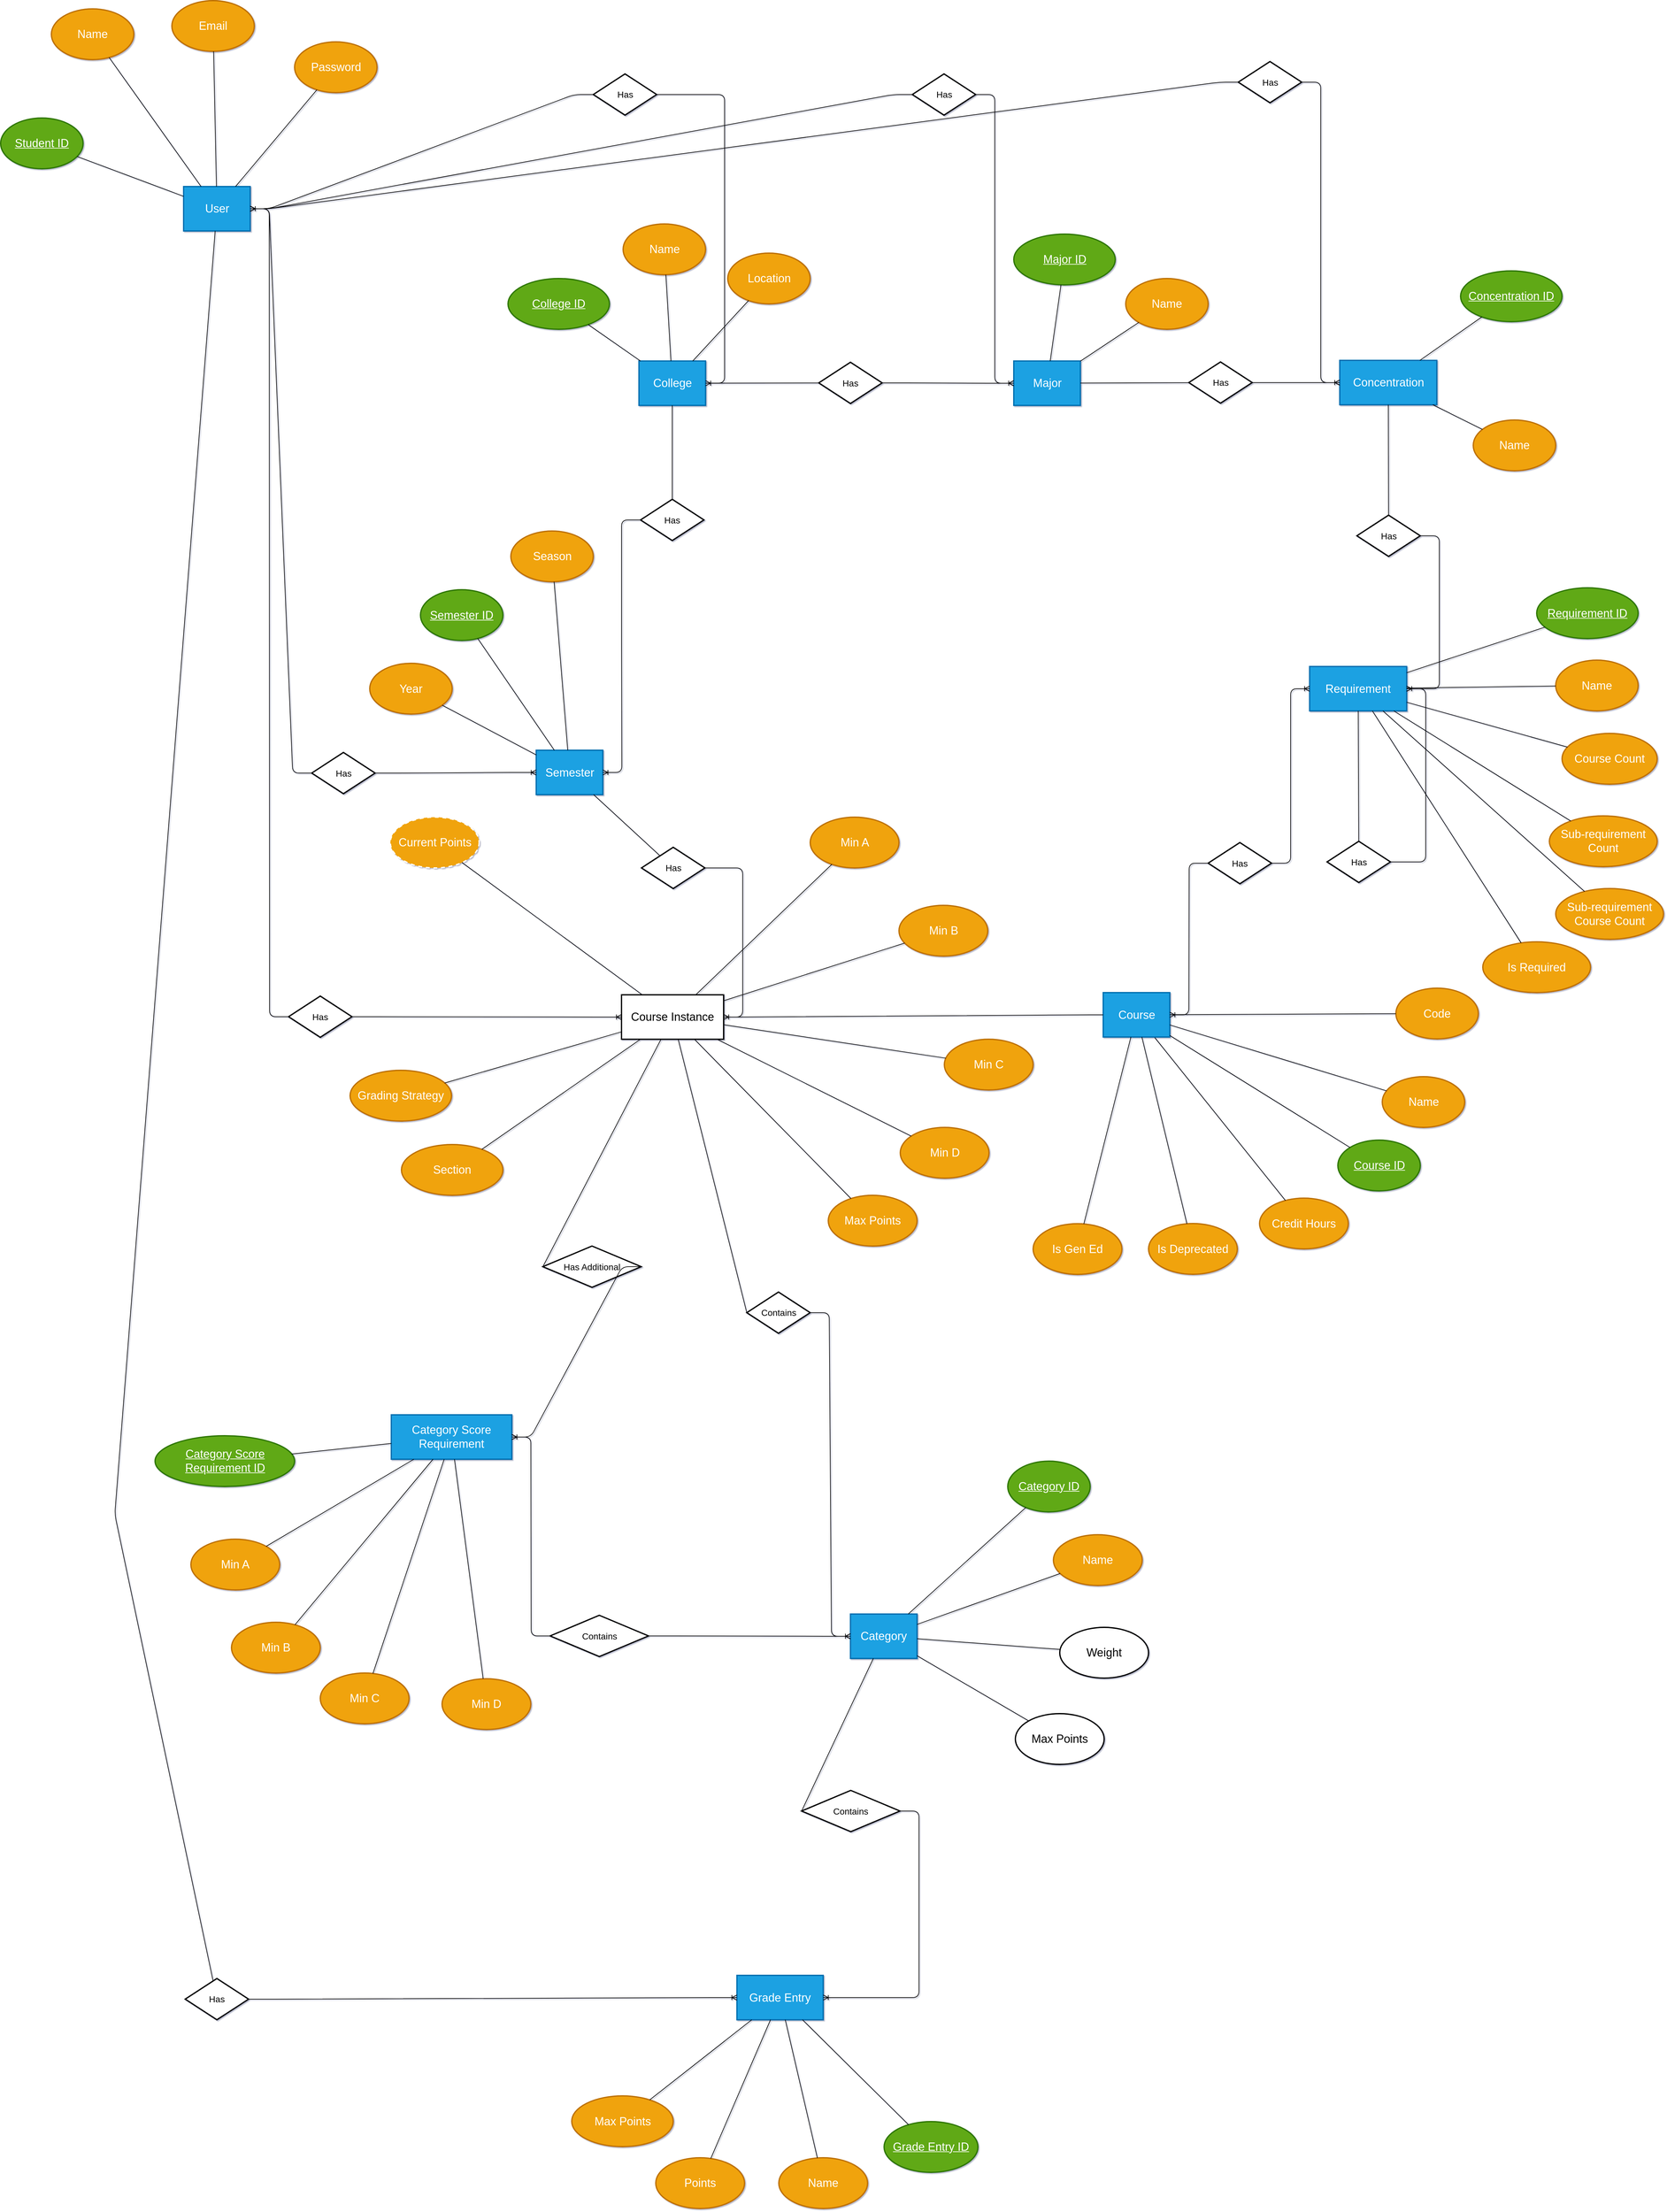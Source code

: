 <?xml version="1.0" encoding="UTF-8"?>
<mxfile compressed="false" pages="1" version="11.2.5" type="device"><diagram id="ehyEciOW66uBiwu49R4x" name="ERD"><mxGraphModel dx="1351" dy="1997" grid="1" gridSize="10" guides="1" tooltips="1" connect="1" arrows="1" fold="1" page="1" pageScale="1" pageWidth="850" pageHeight="1100" math="0" shadow="1"><root><mxCell id="0"/><mxCell id="1" parent="0"/><mxCell id="PpIs8cWSN_vQ2uNeHY6m-3" value="&lt;font style=&quot;font-size: 18px&quot;&gt;Semester&lt;/font&gt;" style="strokeWidth=2;whiteSpace=wrap;html=1;align=center;fontSize=14;fillColor=#1ba1e2;strokeColor=#006EAF;fontColor=#ffffff;" parent="1" vertex="1"><mxGeometry x="1344.5" y="175.5" width="105" height="70" as="geometry"/></mxCell><mxCell id="PpIs8cWSN_vQ2uNeHY6m-6" value="Semester ID" style="ellipse;whiteSpace=wrap;html=1;strokeWidth=2;fontSize=18;fontStyle=4;fillColor=#60a917;strokeColor=#2D7600;fontColor=#ffffff;" parent="1" vertex="1"><mxGeometry x="1162" y="-77.5" width="130" height="80" as="geometry"/></mxCell><mxCell id="PpIs8cWSN_vQ2uNeHY6m-7" value="Year" style="ellipse;whiteSpace=wrap;html=1;strokeWidth=2;fontSize=18;fontStyle=0;fillColor=#f0a30a;strokeColor=#BD7000;fontColor=#ffffff;" parent="1" vertex="1"><mxGeometry x="1082" y="38.5" width="130" height="80" as="geometry"/></mxCell><mxCell id="PpIs8cWSN_vQ2uNeHY6m-11" value="" style="endArrow=none;html=1;fontSize=18;" parent="1" source="PpIs8cWSN_vQ2uNeHY6m-6" target="PpIs8cWSN_vQ2uNeHY6m-3" edge="1"><mxGeometry width="50" height="50" relative="1" as="geometry"><mxPoint x="1354.5" y="405.5" as="sourcePoint"/><mxPoint x="1404.5" y="355.5" as="targetPoint"/></mxGeometry></mxCell><mxCell id="PpIs8cWSN_vQ2uNeHY6m-12" value="" style="endArrow=none;html=1;fontSize=18;" parent="1" source="PpIs8cWSN_vQ2uNeHY6m-7" target="PpIs8cWSN_vQ2uNeHY6m-3" edge="1"><mxGeometry width="50" height="50" relative="1" as="geometry"><mxPoint x="1304.5" y="295.5" as="sourcePoint"/><mxPoint x="1354.5" y="245.5" as="targetPoint"/></mxGeometry></mxCell><mxCell id="PpIs8cWSN_vQ2uNeHY6m-15" value="&lt;font style=&quot;font-size: 18px&quot;&gt;Course Instance&lt;/font&gt;" style="strokeWidth=2;whiteSpace=wrap;html=1;align=center;fontSize=14;" parent="1" vertex="1"><mxGeometry x="1479" y="561" width="161" height="70" as="geometry"/></mxCell><mxCell id="itrZ38YEnxOx7kghijTc-11" value="Season" style="ellipse;whiteSpace=wrap;html=1;strokeWidth=2;fontSize=18;fontStyle=0;fillColor=#f0a30a;strokeColor=#BD7000;fontColor=#ffffff;" parent="1" vertex="1"><mxGeometry x="1304.5" y="-170" width="130" height="80" as="geometry"/></mxCell><mxCell id="itrZ38YEnxOx7kghijTc-12" value="" style="endArrow=none;html=1;fontSize=18;" parent="1" source="itrZ38YEnxOx7kghijTc-11" target="PpIs8cWSN_vQ2uNeHY6m-3" edge="1"><mxGeometry width="50" height="50" relative="1" as="geometry"><mxPoint x="1384.5" y="315.5" as="sourcePoint"/><mxPoint x="1459.5" y="315.5" as="targetPoint"/></mxGeometry></mxCell><mxCell id="itrZ38YEnxOx7kghijTc-20" value="&lt;font style=&quot;font-size: 18px&quot;&gt;User&lt;br&gt;&lt;/font&gt;" style="strokeWidth=2;whiteSpace=wrap;html=1;align=center;fontSize=14;fillColor=#1ba1e2;strokeColor=#006EAF;fontColor=#ffffff;" parent="1" vertex="1"><mxGeometry x="788.5" y="-713" width="105" height="70" as="geometry"/></mxCell><mxCell id="itrZ38YEnxOx7kghijTc-22" value="Student ID" style="ellipse;whiteSpace=wrap;html=1;strokeWidth=2;fontSize=18;fontStyle=4;fillColor=#60a917;strokeColor=#2D7600;fontColor=#ffffff;" parent="1" vertex="1"><mxGeometry x="500" y="-821" width="130" height="80" as="geometry"/></mxCell><mxCell id="itrZ38YEnxOx7kghijTc-23" value="Email" style="ellipse;whiteSpace=wrap;html=1;strokeWidth=2;fontSize=18;fontStyle=0;fillColor=#f0a30a;strokeColor=#BD7000;fontColor=#ffffff;" parent="1" vertex="1"><mxGeometry x="770" y="-1006" width="130" height="80" as="geometry"/></mxCell><mxCell id="itrZ38YEnxOx7kghijTc-24" value="Name" style="ellipse;whiteSpace=wrap;html=1;strokeWidth=2;fontSize=18;fontStyle=0;fillColor=#f0a30a;strokeColor=#BD7000;fontColor=#ffffff;" parent="1" vertex="1"><mxGeometry x="580" y="-993" width="130" height="80" as="geometry"/></mxCell><mxCell id="itrZ38YEnxOx7kghijTc-25" value="" style="endArrow=none;html=1;fontSize=18;" parent="1" source="itrZ38YEnxOx7kghijTc-22" target="itrZ38YEnxOx7kghijTc-20" edge="1"><mxGeometry width="50" height="50" relative="1" as="geometry"><mxPoint x="651" y="-820" as="sourcePoint"/><mxPoint x="726" y="-820" as="targetPoint"/></mxGeometry></mxCell><mxCell id="itrZ38YEnxOx7kghijTc-26" value="" style="endArrow=none;html=1;fontSize=18;" parent="1" source="itrZ38YEnxOx7kghijTc-23" target="itrZ38YEnxOx7kghijTc-20" edge="1"><mxGeometry width="50" height="50" relative="1" as="geometry"><mxPoint x="612.87" y="-822.286" as="sourcePoint"/><mxPoint x="681" y="-781.343" as="targetPoint"/></mxGeometry></mxCell><mxCell id="itrZ38YEnxOx7kghijTc-27" value="" style="endArrow=none;html=1;fontSize=18;" parent="1" source="itrZ38YEnxOx7kghijTc-24" target="itrZ38YEnxOx7kghijTc-20" edge="1"><mxGeometry width="50" height="50" relative="1" as="geometry"><mxPoint x="704.8" y="-966.253" as="sourcePoint"/><mxPoint x="691" y="-771.343" as="targetPoint"/></mxGeometry></mxCell><mxCell id="itrZ38YEnxOx7kghijTc-34" value="Grading Strategy" style="ellipse;whiteSpace=wrap;html=1;strokeWidth=2;fontSize=18;fontStyle=0;fillColor=#f0a30a;strokeColor=#BD7000;fontColor=#ffffff;" parent="1" vertex="1"><mxGeometry x="1051" y="680" width="160" height="80" as="geometry"/></mxCell><mxCell id="itrZ38YEnxOx7kghijTc-35" value="" style="endArrow=none;html=1;" parent="1" source="PpIs8cWSN_vQ2uNeHY6m-15" target="itrZ38YEnxOx7kghijTc-34" edge="1"><mxGeometry width="50" height="50" relative="1" as="geometry"><mxPoint x="1639" y="631.5" as="sourcePoint"/><mxPoint x="1689" y="581.5" as="targetPoint"/></mxGeometry></mxCell><mxCell id="itrZ38YEnxOx7kghijTc-40" value="Current Points" style="ellipse;whiteSpace=wrap;html=1;strokeWidth=2;fontSize=18;fontStyle=0;fillColor=#f0a30a;strokeColor=#FFFFFF;fontColor=#ffffff;dashed=1;" parent="1" vertex="1"><mxGeometry x="1114.5" y="281" width="140" height="80" as="geometry"/></mxCell><mxCell id="itrZ38YEnxOx7kghijTc-41" value="" style="endArrow=none;html=1;" parent="1" source="PpIs8cWSN_vQ2uNeHY6m-15" target="itrZ38YEnxOx7kghijTc-40" edge="1"><mxGeometry width="50" height="50" relative="1" as="geometry"><mxPoint x="1594" y="596.291" as="sourcePoint"/><mxPoint x="1902.09" y="542.252" as="targetPoint"/></mxGeometry></mxCell><mxCell id="itrZ38YEnxOx7kghijTc-44" value="Min A" style="ellipse;whiteSpace=wrap;html=1;strokeWidth=2;fontSize=18;fontStyle=0;fillColor=#f0a30a;strokeColor=#BD7000;fontColor=#ffffff;" parent="1" vertex="1"><mxGeometry x="1776.5" y="281" width="140" height="80" as="geometry"/></mxCell><mxCell id="itrZ38YEnxOx7kghijTc-45" value="Min C" style="ellipse;whiteSpace=wrap;html=1;strokeWidth=2;fontSize=18;fontStyle=0;fillColor=#f0a30a;strokeColor=#BD7000;fontColor=#ffffff;" parent="1" vertex="1"><mxGeometry x="1988" y="631" width="140" height="80" as="geometry"/></mxCell><mxCell id="itrZ38YEnxOx7kghijTc-46" value="Min B" style="ellipse;whiteSpace=wrap;html=1;strokeWidth=2;fontSize=18;fontStyle=0;fillColor=#f0a30a;strokeColor=#BD7000;fontColor=#ffffff;" parent="1" vertex="1"><mxGeometry x="1916.5" y="420" width="140" height="80" as="geometry"/></mxCell><mxCell id="itrZ38YEnxOx7kghijTc-47" value="Min D" style="ellipse;whiteSpace=wrap;html=1;strokeWidth=2;fontSize=18;fontStyle=0;fillColor=#f0a30a;strokeColor=#BD7000;fontColor=#ffffff;" parent="1" vertex="1"><mxGeometry x="1918.5" y="770" width="140" height="80" as="geometry"/></mxCell><mxCell id="itrZ38YEnxOx7kghijTc-48" value="" style="endArrow=none;html=1;" parent="1" source="PpIs8cWSN_vQ2uNeHY6m-15" target="itrZ38YEnxOx7kghijTc-44" edge="1"><mxGeometry width="50" height="50" relative="1" as="geometry"><mxPoint x="1594" y="580.946" as="sourcePoint"/><mxPoint x="1944.857" y="416.853" as="targetPoint"/></mxGeometry></mxCell><mxCell id="itrZ38YEnxOx7kghijTc-49" value="" style="endArrow=none;html=1;" parent="1" source="PpIs8cWSN_vQ2uNeHY6m-15" target="itrZ38YEnxOx7kghijTc-46" edge="1"><mxGeometry width="50" height="50" relative="1" as="geometry"><mxPoint x="1604" y="590.946" as="sourcePoint"/><mxPoint x="1954.857" y="426.853" as="targetPoint"/></mxGeometry></mxCell><mxCell id="itrZ38YEnxOx7kghijTc-50" value="" style="endArrow=none;html=1;" parent="1" source="PpIs8cWSN_vQ2uNeHY6m-15" target="itrZ38YEnxOx7kghijTc-45" edge="1"><mxGeometry width="50" height="50" relative="1" as="geometry"><mxPoint x="1614" y="600.946" as="sourcePoint"/><mxPoint x="1964.857" y="436.853" as="targetPoint"/></mxGeometry></mxCell><mxCell id="itrZ38YEnxOx7kghijTc-51" value="" style="endArrow=none;html=1;" parent="1" source="PpIs8cWSN_vQ2uNeHY6m-15" target="itrZ38YEnxOx7kghijTc-47" edge="1"><mxGeometry width="50" height="50" relative="1" as="geometry"><mxPoint x="1624" y="610.946" as="sourcePoint"/><mxPoint x="1974.857" y="446.853" as="targetPoint"/></mxGeometry></mxCell><mxCell id="itrZ38YEnxOx7kghijTc-52" value="Credit Hours" style="ellipse;whiteSpace=wrap;html=1;strokeWidth=2;fontSize=18;fontStyle=0;fillColor=#f0a30a;strokeColor=#BD7000;fontColor=#ffffff;" parent="1" vertex="1"><mxGeometry x="2485" y="881.5" width="140" height="80" as="geometry"/></mxCell><mxCell id="itrZ38YEnxOx7kghijTc-53" value="" style="endArrow=none;html=1;" parent="1" source="nXKJxJc8NrYHx1MpT0op-2" target="itrZ38YEnxOx7kghijTc-52" edge="1"><mxGeometry width="50" height="50" relative="1" as="geometry"><mxPoint x="1496" y="695.704" as="sourcePoint"/><mxPoint x="1924.085" y="770.756" as="targetPoint"/></mxGeometry></mxCell><mxCell id="j8JbvQPtTN11dFiClEqL-1" value="&lt;font style=&quot;font-size: 18px&quot;&gt;Category&lt;br&gt;&lt;/font&gt;" style="strokeWidth=2;whiteSpace=wrap;html=1;align=center;fontSize=14;fillColor=#1ba1e2;strokeColor=#006EAF;fontColor=#ffffff;" parent="1" vertex="1"><mxGeometry x="1840" y="1537" width="105" height="70" as="geometry"/></mxCell><mxCell id="j8JbvQPtTN11dFiClEqL-2" value="Name" style="ellipse;whiteSpace=wrap;html=1;strokeWidth=2;fontSize=18;fontStyle=0;fillColor=#f0a30a;strokeColor=#BD7000;fontColor=#ffffff;" parent="1" vertex="1"><mxGeometry x="2160" y="1412" width="140" height="80" as="geometry"/></mxCell><mxCell id="j8JbvQPtTN11dFiClEqL-4" value="Category ID" style="ellipse;whiteSpace=wrap;html=1;strokeWidth=2;fontSize=18;fontStyle=4;fillColor=#60a917;strokeColor=#2D7600;fontColor=#ffffff;" parent="1" vertex="1"><mxGeometry x="2088" y="1296" width="130" height="80" as="geometry"/></mxCell><mxCell id="j8JbvQPtTN11dFiClEqL-6" value="" style="endArrow=none;html=1;" parent="1" source="j8JbvQPtTN11dFiClEqL-1" target="j8JbvQPtTN11dFiClEqL-4" edge="1"><mxGeometry width="50" height="50" relative="1" as="geometry"><mxPoint x="2001" y="1602" as="sourcePoint"/><mxPoint x="2051" y="1552" as="targetPoint"/></mxGeometry></mxCell><mxCell id="j8JbvQPtTN11dFiClEqL-7" value="" style="endArrow=none;html=1;" parent="1" source="j8JbvQPtTN11dFiClEqL-1" target="j8JbvQPtTN11dFiClEqL-2" edge="1"><mxGeometry width="50" height="50" relative="1" as="geometry"><mxPoint x="2011" y="1612" as="sourcePoint"/><mxPoint x="2061" y="1562" as="targetPoint"/></mxGeometry></mxCell><mxCell id="j8JbvQPtTN11dFiClEqL-11" value="Contains" style="shape=rhombus;strokeWidth=2;fontSize=17;perimeter=rhombusPerimeter;whiteSpace=wrap;html=1;align=center;fontSize=14;" parent="1" vertex="1"><mxGeometry x="1676.5" y="1029.5" width="100" height="65" as="geometry"/></mxCell><mxCell id="j8JbvQPtTN11dFiClEqL-12" value="" style="endArrow=none;html=1;exitX=0;exitY=0.5;exitDx=0;exitDy=0;" parent="1" source="j8JbvQPtTN11dFiClEqL-11" target="PpIs8cWSN_vQ2uNeHY6m-15" edge="1"><mxGeometry width="50" height="50" relative="1" as="geometry"><mxPoint x="945" y="386.5" as="sourcePoint"/><mxPoint x="995" y="336.5" as="targetPoint"/></mxGeometry></mxCell><mxCell id="j8JbvQPtTN11dFiClEqL-13" value="" style="edgeStyle=entityRelationEdgeStyle;fontSize=12;html=1;endArrow=ERoneToMany;exitX=1;exitY=0.5;exitDx=0;exitDy=0;" parent="1" source="j8JbvQPtTN11dFiClEqL-11" target="j8JbvQPtTN11dFiClEqL-1" edge="1"><mxGeometry width="100" height="100" relative="1" as="geometry"><mxPoint x="767.5" y="624" as="sourcePoint"/><mxPoint x="1025" y="566.5" as="targetPoint"/></mxGeometry></mxCell><mxCell id="j8JbvQPtTN11dFiClEqL-14" value="Weight" style="ellipse;whiteSpace=wrap;html=1;strokeWidth=2;fontSize=18;fontStyle=0;" parent="1" vertex="1"><mxGeometry x="2170" y="1558" width="140" height="80" as="geometry"/></mxCell><mxCell id="j8JbvQPtTN11dFiClEqL-15" value="Max Points" style="ellipse;whiteSpace=wrap;html=1;strokeWidth=2;fontSize=18;fontStyle=0;" parent="1" vertex="1"><mxGeometry x="2100" y="1694" width="140" height="80" as="geometry"/></mxCell><mxCell id="j8JbvQPtTN11dFiClEqL-16" value="" style="endArrow=none;html=1;" parent="1" source="j8JbvQPtTN11dFiClEqL-1" target="j8JbvQPtTN11dFiClEqL-14" edge="1"><mxGeometry width="50" height="50" relative="1" as="geometry"><mxPoint x="1844.5" y="1824.5" as="sourcePoint"/><mxPoint x="1894.5" y="1774.5" as="targetPoint"/></mxGeometry></mxCell><mxCell id="j8JbvQPtTN11dFiClEqL-17" value="" style="endArrow=none;html=1;" parent="1" source="j8JbvQPtTN11dFiClEqL-1" target="j8JbvQPtTN11dFiClEqL-15" edge="1"><mxGeometry width="50" height="50" relative="1" as="geometry"><mxPoint x="1874.5" y="1854.5" as="sourcePoint"/><mxPoint x="1924.5" y="1804.5" as="targetPoint"/></mxGeometry></mxCell><mxCell id="j8JbvQPtTN11dFiClEqL-18" value="&lt;font style=&quot;font-size: 18px&quot;&gt;Category Score Requirement&lt;br&gt;&lt;/font&gt;" style="strokeWidth=2;whiteSpace=wrap;html=1;align=center;fontSize=14;fillColor=#1ba1e2;strokeColor=#006EAF;fontColor=#ffffff;" parent="1" vertex="1"><mxGeometry x="1116" y="1223" width="190" height="70" as="geometry"/></mxCell><mxCell id="j8JbvQPtTN11dFiClEqL-21" value="Min A" style="ellipse;whiteSpace=wrap;html=1;strokeWidth=2;fontSize=18;fontStyle=0;fillColor=#f0a30a;strokeColor=#BD7000;fontColor=#ffffff;" parent="1" vertex="1"><mxGeometry x="800" y="1419" width="140" height="80" as="geometry"/></mxCell><mxCell id="j8JbvQPtTN11dFiClEqL-22" value="Min C" style="ellipse;whiteSpace=wrap;html=1;strokeWidth=2;fontSize=18;fontStyle=0;fillColor=#f0a30a;strokeColor=#BD7000;fontColor=#ffffff;" parent="1" vertex="1"><mxGeometry x="1004" y="1630" width="140" height="80" as="geometry"/></mxCell><mxCell id="j8JbvQPtTN11dFiClEqL-23" value="Min B" style="ellipse;whiteSpace=wrap;html=1;strokeWidth=2;fontSize=18;fontStyle=0;fillColor=#f0a30a;strokeColor=#BD7000;fontColor=#ffffff;" parent="1" vertex="1"><mxGeometry x="864" y="1550" width="140" height="80" as="geometry"/></mxCell><mxCell id="j8JbvQPtTN11dFiClEqL-24" value="Min D" style="ellipse;whiteSpace=wrap;html=1;strokeWidth=2;fontSize=18;fontStyle=0;fillColor=#f0a30a;strokeColor=#BD7000;fontColor=#ffffff;" parent="1" vertex="1"><mxGeometry x="1196" y="1639" width="140" height="80" as="geometry"/></mxCell><mxCell id="j8JbvQPtTN11dFiClEqL-26" value="" style="endArrow=none;html=1;fontSize=18;" parent="1" source="j8JbvQPtTN11dFiClEqL-18" target="j8JbvQPtTN11dFiClEqL-21" edge="1"><mxGeometry width="50" height="50" relative="1" as="geometry"><mxPoint x="1364.5" y="1203" as="sourcePoint"/><mxPoint x="1439.5" y="1203" as="targetPoint"/></mxGeometry></mxCell><mxCell id="j8JbvQPtTN11dFiClEqL-27" value="" style="endArrow=none;html=1;fontSize=18;" parent="1" source="j8JbvQPtTN11dFiClEqL-18" target="j8JbvQPtTN11dFiClEqL-23" edge="1"><mxGeometry width="50" height="50" relative="1" as="geometry"><mxPoint x="1374.5" y="1213" as="sourcePoint"/><mxPoint x="1449.5" y="1213" as="targetPoint"/></mxGeometry></mxCell><mxCell id="j8JbvQPtTN11dFiClEqL-28" value="" style="endArrow=none;html=1;fontSize=18;" parent="1" source="j8JbvQPtTN11dFiClEqL-18" target="j8JbvQPtTN11dFiClEqL-22" edge="1"><mxGeometry width="50" height="50" relative="1" as="geometry"><mxPoint x="1384.5" y="1223" as="sourcePoint"/><mxPoint x="1459.5" y="1223" as="targetPoint"/></mxGeometry></mxCell><mxCell id="j8JbvQPtTN11dFiClEqL-29" value="" style="endArrow=none;html=1;fontSize=18;" parent="1" source="j8JbvQPtTN11dFiClEqL-18" target="j8JbvQPtTN11dFiClEqL-24" edge="1"><mxGeometry width="50" height="50" relative="1" as="geometry"><mxPoint x="1394.5" y="1233" as="sourcePoint"/><mxPoint x="1469.5" y="1233" as="targetPoint"/></mxGeometry></mxCell><mxCell id="j8JbvQPtTN11dFiClEqL-30" value="Category Score Requirement&amp;nbsp;ID" style="ellipse;whiteSpace=wrap;html=1;strokeWidth=2;fontSize=18;fontStyle=4;fillColor=#60a917;strokeColor=#2D7600;fontColor=#ffffff;" parent="1" vertex="1"><mxGeometry x="743.5" y="1256" width="220" height="80" as="geometry"/></mxCell><mxCell id="j8JbvQPtTN11dFiClEqL-31" value="" style="endArrow=none;html=1;" parent="1" source="j8JbvQPtTN11dFiClEqL-18" target="j8JbvQPtTN11dFiClEqL-30" edge="1"><mxGeometry width="50" height="50" relative="1" as="geometry"><mxPoint x="1258.509" y="1233" as="sourcePoint"/><mxPoint x="1468.443" y="1037.112" as="targetPoint"/></mxGeometry></mxCell><mxCell id="j8JbvQPtTN11dFiClEqL-36" value="Has Additional" style="shape=rhombus;strokeWidth=2;fontSize=17;perimeter=rhombusPerimeter;whiteSpace=wrap;html=1;align=center;fontSize=14;" parent="1" vertex="1"><mxGeometry x="1355" y="957" width="155" height="65" as="geometry"/></mxCell><mxCell id="j8JbvQPtTN11dFiClEqL-37" value="" style="endArrow=none;html=1;exitX=0;exitY=0.5;exitDx=0;exitDy=0;" parent="1" source="j8JbvQPtTN11dFiClEqL-36" target="PpIs8cWSN_vQ2uNeHY6m-15" edge="1"><mxGeometry width="50" height="50" relative="1" as="geometry"><mxPoint x="1566.5" y="604" as="sourcePoint"/><mxPoint x="1203.359" y="223" as="targetPoint"/></mxGeometry></mxCell><mxCell id="j8JbvQPtTN11dFiClEqL-38" value="" style="edgeStyle=entityRelationEdgeStyle;fontSize=12;html=1;endArrow=ERoneToMany;exitX=1;exitY=0.5;exitDx=0;exitDy=0;" parent="1" source="j8JbvQPtTN11dFiClEqL-36" target="j8JbvQPtTN11dFiClEqL-18" edge="1"><mxGeometry width="100" height="100" relative="1" as="geometry"><mxPoint x="1295" y="1036.5" as="sourcePoint"/><mxPoint x="1350" y="1250" as="targetPoint"/></mxGeometry></mxCell><mxCell id="j8JbvQPtTN11dFiClEqL-39" value="Contains" style="shape=rhombus;strokeWidth=2;fontSize=17;perimeter=rhombusPerimeter;whiteSpace=wrap;html=1;align=center;fontSize=14;" parent="1" vertex="1"><mxGeometry x="1366.5" y="1539" width="155" height="65" as="geometry"/></mxCell><mxCell id="j8JbvQPtTN11dFiClEqL-41" value="" style="edgeStyle=entityRelationEdgeStyle;fontSize=12;html=1;endArrow=ERoneToMany;exitX=1;exitY=0.5;exitDx=0;exitDy=0;" parent="1" source="j8JbvQPtTN11dFiClEqL-39" target="j8JbvQPtTN11dFiClEqL-1" edge="1"><mxGeometry width="100" height="100" relative="1" as="geometry"><mxPoint x="1133" y="671.5" as="sourcePoint"/><mxPoint x="1011.5" y="876.5" as="targetPoint"/></mxGeometry></mxCell><mxCell id="j8JbvQPtTN11dFiClEqL-42" value="&lt;font style=&quot;font-size: 18px&quot;&gt;Grade Entry&lt;br&gt;&lt;/font&gt;" style="strokeWidth=2;whiteSpace=wrap;html=1;align=center;fontSize=14;fillColor=#1ba1e2;strokeColor=#006EAF;fontColor=#ffffff;" parent="1" vertex="1"><mxGeometry x="1661" y="2106.5" width="136" height="70" as="geometry"/></mxCell><mxCell id="j8JbvQPtTN11dFiClEqL-43" value="Name" style="ellipse;whiteSpace=wrap;html=1;strokeWidth=2;fontSize=18;fontStyle=0;fillColor=#f0a30a;strokeColor=#BD7000;fontColor=#ffffff;" parent="1" vertex="1"><mxGeometry x="1727" y="2394" width="140" height="80" as="geometry"/></mxCell><mxCell id="j8JbvQPtTN11dFiClEqL-45" value="" style="endArrow=none;html=1;" parent="1" source="j8JbvQPtTN11dFiClEqL-42" target="j8JbvQPtTN11dFiClEqL-43" edge="1"><mxGeometry width="50" height="50" relative="1" as="geometry"><mxPoint x="1875.5" y="2146.5" as="sourcePoint"/><mxPoint x="1925.5" y="2096.5" as="targetPoint"/></mxGeometry></mxCell><mxCell id="j8JbvQPtTN11dFiClEqL-49" value="Grade Entry ID" style="ellipse;whiteSpace=wrap;html=1;strokeWidth=2;fontSize=18;fontStyle=4;fillColor=#60a917;strokeColor=#2D7600;fontColor=#ffffff;" parent="1" vertex="1"><mxGeometry x="1893" y="2337" width="148" height="80" as="geometry"/></mxCell><mxCell id="j8JbvQPtTN11dFiClEqL-50" value="" style="endArrow=none;html=1;" parent="1" source="j8JbvQPtTN11dFiClEqL-42" target="j8JbvQPtTN11dFiClEqL-49" edge="1"><mxGeometry width="50" height="50" relative="1" as="geometry"><mxPoint x="1807" y="2139.651" as="sourcePoint"/><mxPoint x="1987.555" y="2108.189" as="targetPoint"/></mxGeometry></mxCell><mxCell id="j8JbvQPtTN11dFiClEqL-53" value="Points" style="ellipse;whiteSpace=wrap;html=1;strokeWidth=2;fontSize=18;fontStyle=0;fillColor=#f0a30a;strokeColor=#BD7000;fontColor=#ffffff;" parent="1" vertex="1"><mxGeometry x="1533" y="2394" width="140" height="80" as="geometry"/></mxCell><mxCell id="j8JbvQPtTN11dFiClEqL-54" value="Max Points" style="ellipse;whiteSpace=wrap;html=1;strokeWidth=2;fontSize=18;fontStyle=0;fillColor=#f0a30a;strokeColor=#BD7000;fontColor=#ffffff;" parent="1" vertex="1"><mxGeometry x="1400.5" y="2296.5" width="160" height="80" as="geometry"/></mxCell><mxCell id="j8JbvQPtTN11dFiClEqL-55" value="" style="endArrow=none;html=1;" parent="1" source="j8JbvQPtTN11dFiClEqL-42" target="j8JbvQPtTN11dFiClEqL-53" edge="1"><mxGeometry width="50" height="50" relative="1" as="geometry"><mxPoint x="1806.516" y="2186.5" as="sourcePoint"/><mxPoint x="1986.155" y="2279.624" as="targetPoint"/></mxGeometry></mxCell><mxCell id="j8JbvQPtTN11dFiClEqL-56" value="" style="endArrow=none;html=1;" parent="1" source="j8JbvQPtTN11dFiClEqL-42" target="j8JbvQPtTN11dFiClEqL-54" edge="1"><mxGeometry width="50" height="50" relative="1" as="geometry"><mxPoint x="1770.434" y="2186.5" as="sourcePoint"/><mxPoint x="1945.039" y="2380.913" as="targetPoint"/></mxGeometry></mxCell><mxCell id="j8JbvQPtTN11dFiClEqL-57" value="Contains" style="shape=rhombus;strokeWidth=2;fontSize=17;perimeter=rhombusPerimeter;whiteSpace=wrap;html=1;align=center;fontSize=14;" parent="1" vertex="1"><mxGeometry x="1763" y="1815" width="155" height="65" as="geometry"/></mxCell><mxCell id="j8JbvQPtTN11dFiClEqL-58" value="" style="endArrow=none;html=1;entryX=0;entryY=0.5;entryDx=0;entryDy=0;" parent="1" source="j8JbvQPtTN11dFiClEqL-1" target="j8JbvQPtTN11dFiClEqL-57" edge="1"><mxGeometry width="50" height="50" relative="1" as="geometry"><mxPoint x="1079.5" y="1614" as="sourcePoint"/><mxPoint x="1360" y="1750" as="targetPoint"/></mxGeometry></mxCell><mxCell id="j8JbvQPtTN11dFiClEqL-59" value="" style="edgeStyle=entityRelationEdgeStyle;fontSize=12;html=1;endArrow=ERoneToMany;" parent="1" source="j8JbvQPtTN11dFiClEqL-57" target="j8JbvQPtTN11dFiClEqL-42" edge="1"><mxGeometry width="100" height="100" relative="1" as="geometry"><mxPoint x="1870" y="2020" as="sourcePoint"/><mxPoint x="866.5" y="1220" as="targetPoint"/></mxGeometry></mxCell><mxCell id="j8JbvQPtTN11dFiClEqL-61" value="&lt;span style=&quot;font-size: 18px&quot;&gt;Major&lt;br&gt;&lt;/span&gt;" style="strokeWidth=2;whiteSpace=wrap;html=1;align=center;fontSize=14;fillColor=#1ba1e2;strokeColor=#006EAF;fontColor=#ffffff;" parent="1" vertex="1"><mxGeometry x="2097.5" y="-438" width="105" height="70" as="geometry"/></mxCell><mxCell id="j8JbvQPtTN11dFiClEqL-62" value="&lt;font style=&quot;font-size: 18px&quot;&gt;Concentration&lt;/font&gt;" style="strokeWidth=2;whiteSpace=wrap;html=1;align=center;fontSize=14;fillColor=#1ba1e2;strokeColor=#006EAF;fontColor=#ffffff;" parent="1" vertex="1"><mxGeometry x="2611.5" y="-439" width="153" height="70" as="geometry"/></mxCell><mxCell id="j8JbvQPtTN11dFiClEqL-63" value="Concentration ID" style="ellipse;whiteSpace=wrap;html=1;strokeWidth=2;fontSize=18;fontStyle=4;fillColor=#60a917;strokeColor=#2D7600;fontColor=#ffffff;" parent="1" vertex="1"><mxGeometry x="2802" y="-580" width="160" height="80" as="geometry"/></mxCell><mxCell id="j8JbvQPtTN11dFiClEqL-64" value="" style="endArrow=none;html=1;fontSize=18;" parent="1" source="j8JbvQPtTN11dFiClEqL-63" target="j8JbvQPtTN11dFiClEqL-62" edge="1"><mxGeometry width="50" height="50" relative="1" as="geometry"><mxPoint x="3350.5" y="-349" as="sourcePoint"/><mxPoint x="3425.5" y="-349" as="targetPoint"/></mxGeometry></mxCell><mxCell id="j8JbvQPtTN11dFiClEqL-65" value="Major ID" style="ellipse;whiteSpace=wrap;html=1;strokeWidth=2;fontSize=18;fontStyle=4;fillColor=#60a917;strokeColor=#2D7600;fontColor=#ffffff;" parent="1" vertex="1"><mxGeometry x="2097.5" y="-638" width="160" height="80" as="geometry"/></mxCell><mxCell id="j8JbvQPtTN11dFiClEqL-66" value="" style="endArrow=none;html=1;fontSize=18;" parent="1" source="j8JbvQPtTN11dFiClEqL-65" target="j8JbvQPtTN11dFiClEqL-61" edge="1"><mxGeometry width="50" height="50" relative="1" as="geometry"><mxPoint x="1878" y="-203" as="sourcePoint"/><mxPoint x="1953" y="-203" as="targetPoint"/></mxGeometry></mxCell><mxCell id="j8JbvQPtTN11dFiClEqL-67" value="Name" style="ellipse;whiteSpace=wrap;html=1;strokeWidth=2;fontSize=18;fontStyle=0;fillColor=#f0a30a;strokeColor=#BD7000;fontColor=#ffffff;" parent="1" vertex="1"><mxGeometry x="2274" y="-568" width="130" height="80" as="geometry"/></mxCell><mxCell id="j8JbvQPtTN11dFiClEqL-68" value="" style="endArrow=none;html=1;fontSize=18;" parent="1" source="j8JbvQPtTN11dFiClEqL-67" target="j8JbvQPtTN11dFiClEqL-61" edge="1"><mxGeometry width="50" height="50" relative="1" as="geometry"><mxPoint x="2010.637" y="-386.238" as="sourcePoint"/><mxPoint x="2120" y="-360.313" as="targetPoint"/></mxGeometry></mxCell><mxCell id="j8JbvQPtTN11dFiClEqL-69" value="Name" style="ellipse;whiteSpace=wrap;html=1;strokeWidth=2;fontSize=18;fontStyle=0;fillColor=#f0a30a;strokeColor=#BD7000;fontColor=#ffffff;" parent="1" vertex="1"><mxGeometry x="2822" y="-345" width="130" height="80" as="geometry"/></mxCell><mxCell id="j8JbvQPtTN11dFiClEqL-70" value="" style="endArrow=none;html=1;" parent="1" source="j8JbvQPtTN11dFiClEqL-69" target="j8JbvQPtTN11dFiClEqL-62" edge="1"><mxGeometry width="50" height="50" relative="1" as="geometry"><mxPoint x="3460.5" y="-269" as="sourcePoint"/><mxPoint x="3510.5" y="-319" as="targetPoint"/></mxGeometry></mxCell><mxCell id="j8JbvQPtTN11dFiClEqL-71" value="Has" style="shape=rhombus;strokeWidth=2;fontSize=17;perimeter=rhombusPerimeter;whiteSpace=wrap;html=1;align=center;fontSize=14;" parent="1" vertex="1"><mxGeometry x="2373.5" y="-436.5" width="100" height="65" as="geometry"/></mxCell><mxCell id="j8JbvQPtTN11dFiClEqL-72" value="" style="endArrow=none;html=1;" parent="1" source="j8JbvQPtTN11dFiClEqL-71" target="j8JbvQPtTN11dFiClEqL-61" edge="1"><mxGeometry width="50" height="50" relative="1" as="geometry"><mxPoint x="2417.864" y="-314.586" as="sourcePoint"/><mxPoint x="2250.5" y="-18" as="targetPoint"/></mxGeometry></mxCell><mxCell id="j8JbvQPtTN11dFiClEqL-73" value="" style="edgeStyle=entityRelationEdgeStyle;fontSize=12;html=1;endArrow=ERoneToMany;exitX=1;exitY=0.5;exitDx=0;exitDy=0;" parent="1" source="j8JbvQPtTN11dFiClEqL-71" target="j8JbvQPtTN11dFiClEqL-62" edge="1"><mxGeometry width="100" height="100" relative="1" as="geometry"><mxPoint x="2311.5" y="-1222.5" as="sourcePoint"/><mxPoint x="2471.5" y="-1252.5" as="targetPoint"/></mxGeometry></mxCell><mxCell id="j8JbvQPtTN11dFiClEqL-75" value="Password" style="ellipse;whiteSpace=wrap;html=1;strokeWidth=2;fontSize=18;fontStyle=0;fillColor=#f0a30a;strokeColor=#BD7000;fontColor=#ffffff;" parent="1" vertex="1"><mxGeometry x="963.5" y="-941" width="130" height="80" as="geometry"/></mxCell><mxCell id="j8JbvQPtTN11dFiClEqL-76" value="" style="endArrow=none;html=1;fontSize=18;" parent="1" source="j8JbvQPtTN11dFiClEqL-75" target="itrZ38YEnxOx7kghijTc-20" edge="1"><mxGeometry width="50" height="50" relative="1" as="geometry"><mxPoint x="863.112" y="-938.336" as="sourcePoint"/><mxPoint x="773.865" y="-785" as="targetPoint"/></mxGeometry></mxCell><mxCell id="vCUw8ewkImAFhMntHMu5-1" value="&lt;span style=&quot;font-size: 18px&quot;&gt;College&lt;br&gt;&lt;/span&gt;" style="strokeWidth=2;whiteSpace=wrap;html=1;align=center;fontSize=14;fillColor=#1ba1e2;strokeColor=#006EAF;fontColor=#ffffff;" parent="1" vertex="1"><mxGeometry x="1506.5" y="-438" width="105" height="70" as="geometry"/></mxCell><mxCell id="vCUw8ewkImAFhMntHMu5-2" value="College ID" style="ellipse;whiteSpace=wrap;html=1;strokeWidth=2;fontSize=18;fontStyle=4;fillColor=#60a917;strokeColor=#2D7600;fontColor=#ffffff;" parent="1" vertex="1"><mxGeometry x="1300" y="-568" width="160" height="80" as="geometry"/></mxCell><mxCell id="vCUw8ewkImAFhMntHMu5-3" value="Name" style="ellipse;whiteSpace=wrap;html=1;strokeWidth=2;fontSize=18;fontStyle=0;fillColor=#f0a30a;strokeColor=#BD7000;fontColor=#ffffff;" parent="1" vertex="1"><mxGeometry x="1481.5" y="-654" width="130" height="80" as="geometry"/></mxCell><mxCell id="vCUw8ewkImAFhMntHMu5-4" value="" style="endArrow=none;html=1;fontSize=18;" parent="1" source="vCUw8ewkImAFhMntHMu5-2" target="vCUw8ewkImAFhMntHMu5-1" edge="1"><mxGeometry width="50" height="50" relative="1" as="geometry"><mxPoint x="1468" y="-318" as="sourcePoint"/><mxPoint x="1543" y="-318" as="targetPoint"/></mxGeometry></mxCell><mxCell id="vCUw8ewkImAFhMntHMu5-5" value="" style="endArrow=none;html=1;fontSize=18;" parent="1" source="vCUw8ewkImAFhMntHMu5-1" target="vCUw8ewkImAFhMntHMu5-3" edge="1"><mxGeometry width="50" height="50" relative="1" as="geometry"><mxPoint x="1628" y="-408" as="sourcePoint"/><mxPoint x="1703" y="-408" as="targetPoint"/></mxGeometry></mxCell><mxCell id="vCUw8ewkImAFhMntHMu5-15" value="Location" style="ellipse;whiteSpace=wrap;html=1;strokeWidth=2;fontSize=18;fontStyle=0;fillColor=#f0a30a;strokeColor=#BD7000;fontColor=#ffffff;" parent="1" vertex="1"><mxGeometry x="1646.5" y="-608" width="130" height="80" as="geometry"/></mxCell><mxCell id="vCUw8ewkImAFhMntHMu5-16" value="" style="endArrow=none;html=1;fontSize=18;" parent="1" source="vCUw8ewkImAFhMntHMu5-1" target="vCUw8ewkImAFhMntHMu5-15" edge="1"><mxGeometry width="50" height="50" relative="1" as="geometry"><mxPoint x="1566.887" y="-428" as="sourcePoint"/><mxPoint x="1558.676" y="-564.022" as="targetPoint"/></mxGeometry></mxCell><mxCell id="vCUw8ewkImAFhMntHMu5-17" value="Has" style="shape=rhombus;strokeWidth=2;fontSize=17;perimeter=rhombusPerimeter;whiteSpace=wrap;html=1;align=center;fontSize=14;" parent="1" vertex="1"><mxGeometry x="1790" y="-436" width="100" height="65" as="geometry"/></mxCell><mxCell id="vCUw8ewkImAFhMntHMu5-18" value="" style="endArrow=none;html=1;fontSize=18;" parent="1" source="vCUw8ewkImAFhMntHMu5-17" target="vCUw8ewkImAFhMntHMu5-1" edge="1"><mxGeometry width="50" height="50" relative="1" as="geometry"><mxPoint x="1698.426" y="-324.802" as="sourcePoint"/><mxPoint x="1644.066" y="-231.218" as="targetPoint"/></mxGeometry></mxCell><mxCell id="vCUw8ewkImAFhMntHMu5-19" value="" style="edgeStyle=entityRelationEdgeStyle;fontSize=12;html=1;endArrow=ERoneToMany;" parent="1" source="vCUw8ewkImAFhMntHMu5-17" target="j8JbvQPtTN11dFiClEqL-61" edge="1"><mxGeometry width="100" height="100" relative="1" as="geometry"><mxPoint x="1939.5" y="-650.5" as="sourcePoint"/><mxPoint x="1496" y="-754" as="targetPoint"/></mxGeometry></mxCell><mxCell id="vCUw8ewkImAFhMntHMu5-20" value="Has" style="shape=rhombus;strokeWidth=2;fontSize=17;perimeter=rhombusPerimeter;whiteSpace=wrap;html=1;align=center;fontSize=14;" parent="1" vertex="1"><mxGeometry x="2404" y="321" width="100" height="65" as="geometry"/></mxCell><mxCell id="vCUw8ewkImAFhMntHMu5-24" value="Has" style="shape=rhombus;strokeWidth=2;fontSize=17;perimeter=rhombusPerimeter;whiteSpace=wrap;html=1;align=center;fontSize=14;" parent="1" vertex="1"><mxGeometry x="1509" y="-220" width="100" height="65" as="geometry"/></mxCell><mxCell id="vCUw8ewkImAFhMntHMu5-25" value="" style="endArrow=none;html=1;fontSize=18;" parent="1" source="vCUw8ewkImAFhMntHMu5-24" target="vCUw8ewkImAFhMntHMu5-1" edge="1"><mxGeometry width="50" height="50" relative="1" as="geometry"><mxPoint x="1720" y="-700" as="sourcePoint"/><mxPoint x="1795" y="-700" as="targetPoint"/></mxGeometry></mxCell><mxCell id="vCUw8ewkImAFhMntHMu5-26" value="" style="edgeStyle=entityRelationEdgeStyle;fontSize=12;html=1;endArrow=ERoneToMany;" parent="1" source="vCUw8ewkImAFhMntHMu5-24" target="PpIs8cWSN_vQ2uNeHY6m-3" edge="1"><mxGeometry width="100" height="100" relative="1" as="geometry"><mxPoint x="1260" y="-670" as="sourcePoint"/><mxPoint x="1350" y="-670" as="targetPoint"/></mxGeometry></mxCell><mxCell id="vCUw8ewkImAFhMntHMu5-34" value="Has" style="shape=rhombus;strokeWidth=2;fontSize=17;perimeter=rhombusPerimeter;whiteSpace=wrap;html=1;align=center;fontSize=14;" parent="1" vertex="1"><mxGeometry x="1434.5" y="-890.5" width="100" height="65" as="geometry"/></mxCell><mxCell id="vCUw8ewkImAFhMntHMu5-36" value="" style="edgeStyle=entityRelationEdgeStyle;fontSize=12;html=1;endArrow=ERoneToMany;" parent="1" source="vCUw8ewkImAFhMntHMu5-34" target="itrZ38YEnxOx7kghijTc-20" edge="1"><mxGeometry width="100" height="100" relative="1" as="geometry"><mxPoint x="850" y="-890" as="sourcePoint"/><mxPoint x="940" y="-890" as="targetPoint"/></mxGeometry></mxCell><mxCell id="vCUw8ewkImAFhMntHMu5-39" value="Has" style="shape=rhombus;strokeWidth=2;fontSize=17;perimeter=rhombusPerimeter;whiteSpace=wrap;html=1;align=center;fontSize=14;" parent="1" vertex="1"><mxGeometry x="1937.5" y="-890.5" width="100" height="65" as="geometry"/></mxCell><mxCell id="vCUw8ewkImAFhMntHMu5-40" value="" style="edgeStyle=entityRelationEdgeStyle;fontSize=12;html=1;endArrow=ERoneToMany;" parent="1" source="vCUw8ewkImAFhMntHMu5-39" target="itrZ38YEnxOx7kghijTc-20" edge="1"><mxGeometry width="100" height="100" relative="1" as="geometry"><mxPoint x="1300" y="-1210" as="sourcePoint"/><mxPoint x="1390" y="-1210" as="targetPoint"/></mxGeometry></mxCell><mxCell id="vCUw8ewkImAFhMntHMu5-41" value="Has" style="shape=rhombus;strokeWidth=2;fontSize=17;perimeter=rhombusPerimeter;whiteSpace=wrap;html=1;align=center;fontSize=14;" parent="1" vertex="1"><mxGeometry x="2451.5" y="-910" width="100" height="65" as="geometry"/></mxCell><mxCell id="vCUw8ewkImAFhMntHMu5-43" value="" style="edgeStyle=entityRelationEdgeStyle;fontSize=12;html=1;endArrow=ERoneToMany;" parent="1" source="vCUw8ewkImAFhMntHMu5-41" target="itrZ38YEnxOx7kghijTc-20" edge="1"><mxGeometry width="100" height="100" relative="1" as="geometry"><mxPoint x="1510" y="-1350" as="sourcePoint"/><mxPoint x="1600" y="-1350" as="targetPoint"/></mxGeometry></mxCell><mxCell id="vCUw8ewkImAFhMntHMu5-44" value="Has" style="shape=rhombus;strokeWidth=2;fontSize=17;perimeter=rhombusPerimeter;whiteSpace=wrap;html=1;align=center;fontSize=14;" parent="1" vertex="1"><mxGeometry x="990.5" y="179" width="100" height="65" as="geometry"/></mxCell><mxCell id="vCUw8ewkImAFhMntHMu5-46" value="" style="edgeStyle=entityRelationEdgeStyle;fontSize=12;html=1;endArrow=ERoneToMany;" parent="1" source="vCUw8ewkImAFhMntHMu5-44" target="itrZ38YEnxOx7kghijTc-20" edge="1"><mxGeometry width="100" height="100" relative="1" as="geometry"><mxPoint x="700" y="-630" as="sourcePoint"/><mxPoint x="790" y="-630" as="targetPoint"/></mxGeometry></mxCell><mxCell id="vCUw8ewkImAFhMntHMu5-47" value="" style="edgeStyle=entityRelationEdgeStyle;fontSize=12;html=1;endArrow=ERoneToMany;" parent="1" source="vCUw8ewkImAFhMntHMu5-44" target="PpIs8cWSN_vQ2uNeHY6m-3" edge="1"><mxGeometry width="100" height="100" relative="1" as="geometry"><mxPoint x="1000" y="-500" as="sourcePoint"/><mxPoint x="1090" y="-500" as="targetPoint"/></mxGeometry></mxCell><mxCell id="vCUw8ewkImAFhMntHMu5-48" value="Has" style="shape=rhombus;strokeWidth=2;fontSize=17;perimeter=rhombusPerimeter;whiteSpace=wrap;html=1;align=center;fontSize=14;" parent="1" vertex="1"><mxGeometry x="954" y="563" width="100" height="65" as="geometry"/></mxCell><mxCell id="vCUw8ewkImAFhMntHMu5-49" value="" style="edgeStyle=entityRelationEdgeStyle;fontSize=12;html=1;endArrow=ERoneToMany;" parent="1" source="vCUw8ewkImAFhMntHMu5-48" target="PpIs8cWSN_vQ2uNeHY6m-15" edge="1"><mxGeometry width="100" height="100" relative="1" as="geometry"><mxPoint x="445" y="423.5" as="sourcePoint"/><mxPoint x="1055" y="516.5" as="targetPoint"/></mxGeometry></mxCell><mxCell id="vCUw8ewkImAFhMntHMu5-50" value="" style="edgeStyle=entityRelationEdgeStyle;fontSize=12;html=1;endArrow=ERoneToMany;" parent="1" source="vCUw8ewkImAFhMntHMu5-48" target="itrZ38YEnxOx7kghijTc-20" edge="1"><mxGeometry width="100" height="100" relative="1" as="geometry"><mxPoint x="570" y="-200" as="sourcePoint"/><mxPoint x="660" y="-200" as="targetPoint"/></mxGeometry></mxCell><mxCell id="nXKJxJc8NrYHx1MpT0op-2" value="&lt;font style=&quot;font-size: 18px&quot;&gt;Course&lt;/font&gt;" style="strokeWidth=2;whiteSpace=wrap;html=1;align=center;fontSize=14;fillColor=#1ba1e2;strokeColor=#006EAF;fontColor=#ffffff;" parent="1" vertex="1"><mxGeometry x="2238.5" y="557.5" width="105" height="70" as="geometry"/></mxCell><mxCell id="nXKJxJc8NrYHx1MpT0op-3" value="Name" style="ellipse;whiteSpace=wrap;html=1;strokeWidth=2;fontSize=18;fontStyle=0;fillColor=#f0a30a;strokeColor=#BD7000;fontColor=#ffffff;" parent="1" vertex="1"><mxGeometry x="2678.5" y="690" width="130" height="80" as="geometry"/></mxCell><mxCell id="nXKJxJc8NrYHx1MpT0op-4" value="Course ID" style="ellipse;whiteSpace=wrap;html=1;strokeWidth=2;fontSize=18;fontStyle=4;fillColor=#60a917;strokeColor=#2D7600;fontColor=#ffffff;" parent="1" vertex="1"><mxGeometry x="2608.5" y="790" width="130" height="80" as="geometry"/></mxCell><mxCell id="nXKJxJc8NrYHx1MpT0op-6" value="Max Points" style="ellipse;whiteSpace=wrap;html=1;strokeWidth=2;fontSize=18;fontStyle=0;fillColor=#f0a30a;strokeColor=#BD7000;fontColor=#ffffff;" parent="1" vertex="1"><mxGeometry x="1805" y="877" width="140" height="80" as="geometry"/></mxCell><mxCell id="nXKJxJc8NrYHx1MpT0op-7" value="" style="endArrow=none;html=1;" parent="1" source="PpIs8cWSN_vQ2uNeHY6m-15" target="nXKJxJc8NrYHx1MpT0op-6" edge="1"><mxGeometry width="50" height="50" relative="1" as="geometry"><mxPoint x="1594" y="629.641" as="sourcePoint"/><mxPoint x="1932.895" y="785.473" as="targetPoint"/></mxGeometry></mxCell><mxCell id="nXKJxJc8NrYHx1MpT0op-8" value="" style="endArrow=none;html=1;" parent="1" source="nXKJxJc8NrYHx1MpT0op-3" target="nXKJxJc8NrYHx1MpT0op-2" edge="1"><mxGeometry width="50" height="50" relative="1" as="geometry"><mxPoint x="1198.94" y="737" as="sourcePoint"/><mxPoint x="1478.795" y="973.362" as="targetPoint"/></mxGeometry></mxCell><mxCell id="nXKJxJc8NrYHx1MpT0op-9" value="" style="endArrow=none;html=1;" parent="1" source="nXKJxJc8NrYHx1MpT0op-4" target="nXKJxJc8NrYHx1MpT0op-2" edge="1"><mxGeometry width="50" height="50" relative="1" as="geometry"><mxPoint x="2101.843" y="332.43" as="sourcePoint"/><mxPoint x="2275.192" y="567.5" as="targetPoint"/></mxGeometry></mxCell><mxCell id="nXKJxJc8NrYHx1MpT0op-14" value="" style="edgeStyle=entityRelationEdgeStyle;fontSize=12;html=1;endArrow=ERoneToMany;" parent="1" source="vCUw8ewkImAFhMntHMu5-20" target="nXKJxJc8NrYHx1MpT0op-2" edge="1"><mxGeometry width="100" height="100" relative="1" as="geometry"><mxPoint x="2350" y="60" as="sourcePoint"/><mxPoint x="2440" y="60" as="targetPoint"/></mxGeometry></mxCell><mxCell id="nXKJxJc8NrYHx1MpT0op-15" value="" style="edgeStyle=entityRelationEdgeStyle;fontSize=12;html=1;endArrow=ERoneToMany;" parent="1" source="nXKJxJc8NrYHx1MpT0op-2" target="PpIs8cWSN_vQ2uNeHY6m-15" edge="1"><mxGeometry width="100" height="100" relative="1" as="geometry"><mxPoint x="1840" y="500" as="sourcePoint"/><mxPoint x="1930" y="500" as="targetPoint"/></mxGeometry></mxCell><mxCell id="nXKJxJc8NrYHx1MpT0op-18" value="Has" style="shape=rhombus;strokeWidth=2;fontSize=17;perimeter=rhombusPerimeter;whiteSpace=wrap;html=1;align=center;fontSize=14;" parent="1" vertex="1"><mxGeometry x="791" y="2111.5" width="100" height="65" as="geometry"/></mxCell><mxCell id="nXKJxJc8NrYHx1MpT0op-19" value="" style="edgeStyle=entityRelationEdgeStyle;fontSize=12;html=1;endArrow=ERoneToMany;" parent="1" source="nXKJxJc8NrYHx1MpT0op-18" target="j8JbvQPtTN11dFiClEqL-42" edge="1"><mxGeometry width="100" height="100" relative="1" as="geometry"><mxPoint x="320" y="2470" as="sourcePoint"/><mxPoint x="790" y="2650" as="targetPoint"/></mxGeometry></mxCell><mxCell id="nXKJxJc8NrYHx1MpT0op-20" value="" style="endArrow=none;html=1;fontSize=18;" parent="1" source="itrZ38YEnxOx7kghijTc-20" target="nXKJxJc8NrYHx1MpT0op-18" edge="1"><mxGeometry width="50" height="50" relative="1" as="geometry"><mxPoint x="90" y="2340" as="sourcePoint"/><mxPoint x="165" y="2340" as="targetPoint"/><Array as="points"><mxPoint x="680" y="1380"/></Array></mxGeometry></mxCell><mxCell id="nXKJxJc8NrYHx1MpT0op-21" value="Is Deprecated" style="ellipse;whiteSpace=wrap;html=1;strokeWidth=2;fontSize=18;fontStyle=0;fillColor=#f0a30a;strokeColor=#BD7000;fontColor=#ffffff;" parent="1" vertex="1"><mxGeometry x="2310" y="921.5" width="140" height="80" as="geometry"/></mxCell><mxCell id="nXKJxJc8NrYHx1MpT0op-22" value="" style="endArrow=none;html=1;" parent="1" source="nXKJxJc8NrYHx1MpT0op-2" target="nXKJxJc8NrYHx1MpT0op-21" edge="1"><mxGeometry width="50" height="50" relative="1" as="geometry"><mxPoint x="2331.444" y="637.5" as="sourcePoint"/><mxPoint x="2529.46" y="865.148" as="targetPoint"/></mxGeometry></mxCell><mxCell id="nXKJxJc8NrYHx1MpT0op-23" value="" style="edgeStyle=entityRelationEdgeStyle;fontSize=12;html=1;endArrow=ERoneToMany;" parent="1" source="j8JbvQPtTN11dFiClEqL-39" target="j8JbvQPtTN11dFiClEqL-18" edge="1"><mxGeometry width="100" height="100" relative="1" as="geometry"><mxPoint x="1510.143" y="1646.857" as="sourcePoint"/><mxPoint x="1861.571" y="1899.714" as="targetPoint"/></mxGeometry></mxCell><mxCell id="nXKJxJc8NrYHx1MpT0op-24" value="Section" style="ellipse;whiteSpace=wrap;html=1;strokeWidth=2;fontSize=18;fontStyle=0;fillColor=#f0a30a;strokeColor=#BD7000;fontColor=#ffffff;" parent="1" vertex="1"><mxGeometry x="1132" y="797" width="160" height="80" as="geometry"/></mxCell><mxCell id="nXKJxJc8NrYHx1MpT0op-25" value="" style="endArrow=none;html=1;" parent="1" source="PpIs8cWSN_vQ2uNeHY6m-15" target="nXKJxJc8NrYHx1MpT0op-24" edge="1"><mxGeometry width="50" height="50" relative="1" as="geometry"><mxPoint x="1489" y="614.63" as="sourcePoint"/><mxPoint x="1082.75" y="658.18" as="targetPoint"/></mxGeometry></mxCell><mxCell id="nXKJxJc8NrYHx1MpT0op-26" value="Code" style="ellipse;whiteSpace=wrap;html=1;strokeWidth=2;fontSize=18;fontStyle=0;fillColor=#f0a30a;strokeColor=#BD7000;fontColor=#ffffff;" parent="1" vertex="1"><mxGeometry x="2700" y="550.5" width="130" height="80" as="geometry"/></mxCell><mxCell id="nXKJxJc8NrYHx1MpT0op-27" value="" style="endArrow=none;html=1;" parent="1" source="nXKJxJc8NrYHx1MpT0op-26" target="nXKJxJc8NrYHx1MpT0op-2" edge="1"><mxGeometry width="50" height="50" relative="1" as="geometry"><mxPoint x="2436.879" y="332.227" as="sourcePoint"/><mxPoint x="2248.426" y="477.5" as="targetPoint"/></mxGeometry></mxCell><mxCell id="nXKJxJc8NrYHx1MpT0op-28" value="" style="edgeStyle=entityRelationEdgeStyle;fontSize=12;html=1;endArrow=ERoneToMany;" parent="1" source="vCUw8ewkImAFhMntHMu5-34" target="vCUw8ewkImAFhMntHMu5-1" edge="1"><mxGeometry width="100" height="100" relative="1" as="geometry"><mxPoint x="1061.5" y="-964" as="sourcePoint"/><mxPoint x="795.5" y="-1073" as="targetPoint"/></mxGeometry></mxCell><mxCell id="nXKJxJc8NrYHx1MpT0op-29" value="" style="edgeStyle=entityRelationEdgeStyle;fontSize=12;html=1;endArrow=ERoneToMany;" parent="1" source="vCUw8ewkImAFhMntHMu5-39" target="j8JbvQPtTN11dFiClEqL-61" edge="1"><mxGeometry width="100" height="100" relative="1" as="geometry"><mxPoint x="1561.5" y="-1246.5" as="sourcePoint"/><mxPoint x="795.5" y="-1073" as="targetPoint"/></mxGeometry></mxCell><mxCell id="TztGD0hydOVQv6n2uVJ8-1" value="" style="edgeStyle=entityRelationEdgeStyle;fontSize=12;html=1;endArrow=ERoneToMany;" parent="1" source="vCUw8ewkImAFhMntHMu5-41" target="j8JbvQPtTN11dFiClEqL-62" edge="1"><mxGeometry width="100" height="100" relative="1" as="geometry"><mxPoint x="1661.5" y="-1246.5" as="sourcePoint"/><mxPoint x="2085.5" y="-909.0" as="targetPoint"/></mxGeometry></mxCell><mxCell id="G3vlVYlfv1y4z79VnzAi-1" value="Is Gen Ed" style="ellipse;whiteSpace=wrap;html=1;strokeWidth=2;fontSize=18;fontStyle=0;fillColor=#f0a30a;strokeColor=#BD7000;fontColor=#ffffff;" parent="1" vertex="1"><mxGeometry x="2128" y="921.714" width="140" height="80" as="geometry"/></mxCell><mxCell id="G3vlVYlfv1y4z79VnzAi-2" value="" style="endArrow=none;html=1;" parent="1" source="nXKJxJc8NrYHx1MpT0op-2" target="G3vlVYlfv1y4z79VnzAi-1" edge="1"><mxGeometry width="50" height="50" relative="1" as="geometry"><mxPoint x="2352.008" y="637.5" as="sourcePoint"/><mxPoint x="2545.579" y="770.323" as="targetPoint"/></mxGeometry></mxCell><mxCell id="G3vlVYlfv1y4z79VnzAi-3" value="&lt;font style=&quot;font-size: 18px&quot;&gt;Requirement&lt;/font&gt;" style="strokeWidth=2;whiteSpace=wrap;html=1;align=center;fontSize=14;fillColor=#1ba1e2;strokeColor=#006EAF;fontColor=#ffffff;" parent="1" vertex="1"><mxGeometry x="2564" y="43.5" width="153" height="70" as="geometry"/></mxCell><mxCell id="G3vlVYlfv1y4z79VnzAi-5" value="Has" style="shape=rhombus;strokeWidth=2;fontSize=17;perimeter=rhombusPerimeter;whiteSpace=wrap;html=1;align=center;fontSize=14;" parent="1" vertex="1"><mxGeometry x="2638.5" y="-195" width="100" height="65" as="geometry"/></mxCell><mxCell id="G3vlVYlfv1y4z79VnzAi-6" value="" style="endArrow=none;html=1;" parent="1" source="G3vlVYlfv1y4z79VnzAi-5" target="j8JbvQPtTN11dFiClEqL-62" edge="1"><mxGeometry width="50" height="50" relative="1" as="geometry"><mxPoint x="2550" y="-580" as="sourcePoint"/><mxPoint x="2600" y="-630" as="targetPoint"/></mxGeometry></mxCell><mxCell id="G3vlVYlfv1y4z79VnzAi-7" value="" style="edgeStyle=entityRelationEdgeStyle;fontSize=12;html=1;endArrow=ERoneToMany;" parent="1" source="G3vlVYlfv1y4z79VnzAi-5" target="G3vlVYlfv1y4z79VnzAi-3" edge="1"><mxGeometry width="100" height="100" relative="1" as="geometry"><mxPoint x="2960" y="-480" as="sourcePoint"/><mxPoint x="3050" y="-480" as="targetPoint"/></mxGeometry></mxCell><mxCell id="G3vlVYlfv1y4z79VnzAi-8" value="Has" style="shape=rhombus;strokeWidth=2;fontSize=17;perimeter=rhombusPerimeter;whiteSpace=wrap;html=1;align=center;fontSize=14;" parent="1" vertex="1"><mxGeometry x="2591.5" y="319" width="100" height="65" as="geometry"/></mxCell><mxCell id="G3vlVYlfv1y4z79VnzAi-9" value="" style="endArrow=none;html=1;" parent="1" source="G3vlVYlfv1y4z79VnzAi-8" target="G3vlVYlfv1y4z79VnzAi-3" edge="1"><mxGeometry width="50" height="50" relative="1" as="geometry"><mxPoint x="2649.976" y="-150.66" as="sourcePoint"/><mxPoint x="2647.57" y="-298.5" as="targetPoint"/></mxGeometry></mxCell><mxCell id="G3vlVYlfv1y4z79VnzAi-10" value="" style="edgeStyle=entityRelationEdgeStyle;fontSize=12;html=1;endArrow=ERoneToMany;" parent="1" source="G3vlVYlfv1y4z79VnzAi-8" target="G3vlVYlfv1y4z79VnzAi-3" edge="1"><mxGeometry width="100" height="100" relative="1" as="geometry"><mxPoint x="2700.5" y="-118.5" as="sourcePoint"/><mxPoint x="2727.0" y="88.5" as="targetPoint"/></mxGeometry></mxCell><mxCell id="G3vlVYlfv1y4z79VnzAi-11" value="Requirement ID" style="ellipse;whiteSpace=wrap;html=1;strokeWidth=2;fontSize=18;fontStyle=4;fillColor=#60a917;strokeColor=#2D7600;fontColor=#ffffff;" parent="1" vertex="1"><mxGeometry x="2922" y="-80.5" width="160" height="80" as="geometry"/></mxCell><mxCell id="G3vlVYlfv1y4z79VnzAi-12" value="Name" style="ellipse;whiteSpace=wrap;html=1;strokeWidth=2;fontSize=18;fontStyle=0;fillColor=#f0a30a;strokeColor=#BD7000;fontColor=#ffffff;" parent="1" vertex="1"><mxGeometry x="2952" y="33.5" width="130" height="80" as="geometry"/></mxCell><mxCell id="G3vlVYlfv1y4z79VnzAi-13" value="Course Count" style="ellipse;whiteSpace=wrap;html=1;strokeWidth=2;fontSize=18;fontStyle=0;fillColor=#f0a30a;strokeColor=#BD7000;fontColor=#ffffff;" parent="1" vertex="1"><mxGeometry x="2962" y="149" width="150" height="80" as="geometry"/></mxCell><mxCell id="G3vlVYlfv1y4z79VnzAi-14" value="Sub-requirement Count" style="ellipse;whiteSpace=wrap;html=1;strokeWidth=2;fontSize=18;fontStyle=0;fillColor=#f0a30a;strokeColor=#BD7000;fontColor=#ffffff;" parent="1" vertex="1"><mxGeometry x="2942" y="279" width="170" height="80" as="geometry"/></mxCell><mxCell id="G3vlVYlfv1y4z79VnzAi-15" value="" style="endArrow=none;html=1;" parent="1" source="G3vlVYlfv1y4z79VnzAi-11" target="G3vlVYlfv1y4z79VnzAi-3" edge="1"><mxGeometry width="50" height="50" relative="1" as="geometry"><mxPoint x="2859.788" y="-208.494" as="sourcePoint"/><mxPoint x="2706.672" y="-298.5" as="targetPoint"/></mxGeometry></mxCell><mxCell id="G3vlVYlfv1y4z79VnzAi-16" value="" style="endArrow=none;html=1;" parent="1" source="G3vlVYlfv1y4z79VnzAi-12" target="G3vlVYlfv1y4z79VnzAi-3" edge="1"><mxGeometry width="50" height="50" relative="1" as="geometry"><mxPoint x="2852" y="89" as="sourcePoint"/><mxPoint x="2727.0" y="63.317" as="targetPoint"/></mxGeometry></mxCell><mxCell id="G3vlVYlfv1y4z79VnzAi-17" value="" style="endArrow=none;html=1;" parent="1" source="G3vlVYlfv1y4z79VnzAi-13" target="G3vlVYlfv1y4z79VnzAi-3" edge="1"><mxGeometry width="50" height="50" relative="1" as="geometry"><mxPoint x="2962.012" y="84.268" as="sourcePoint"/><mxPoint x="2727.0" y="87.484" as="targetPoint"/></mxGeometry></mxCell><mxCell id="G3vlVYlfv1y4z79VnzAi-18" value="" style="endArrow=none;html=1;" parent="1" source="G3vlVYlfv1y4z79VnzAi-14" target="G3vlVYlfv1y4z79VnzAi-3" edge="1"><mxGeometry width="50" height="50" relative="1" as="geometry"><mxPoint x="2980.429" y="180.576" as="sourcePoint"/><mxPoint x="2727.0" y="109.82" as="targetPoint"/></mxGeometry></mxCell><mxCell id="G3vlVYlfv1y4z79VnzAi-19" value="" style="edgeStyle=entityRelationEdgeStyle;fontSize=12;html=1;endArrow=ERoneToMany;" parent="1" source="vCUw8ewkImAFhMntHMu5-20" target="G3vlVYlfv1y4z79VnzAi-3" edge="1"><mxGeometry width="100" height="100" relative="1" as="geometry"><mxPoint x="2528.5" y="-48" as="sourcePoint"/><mxPoint x="2451.5" y="521.5" as="targetPoint"/></mxGeometry></mxCell><mxCell id="G3vlVYlfv1y4z79VnzAi-20" value="Has" style="shape=rhombus;strokeWidth=2;fontSize=17;perimeter=rhombusPerimeter;whiteSpace=wrap;html=1;align=center;fontSize=14;" parent="1" vertex="1"><mxGeometry x="1510.5" y="328.5" width="100" height="65" as="geometry"/></mxCell><mxCell id="G3vlVYlfv1y4z79VnzAi-21" value="" style="edgeStyle=entityRelationEdgeStyle;fontSize=12;html=1;endArrow=ERoneToMany;" parent="1" source="G3vlVYlfv1y4z79VnzAi-20" target="PpIs8cWSN_vQ2uNeHY6m-15" edge="1"><mxGeometry width="100" height="100" relative="1" as="geometry"><mxPoint x="1530" y="490" as="sourcePoint"/><mxPoint x="1620" y="490" as="targetPoint"/></mxGeometry></mxCell><mxCell id="G3vlVYlfv1y4z79VnzAi-25" value="Is Required" style="ellipse;whiteSpace=wrap;html=1;strokeWidth=2;fontSize=18;fontStyle=0;fillColor=#f0a30a;strokeColor=#BD7000;fontColor=#ffffff;" parent="1" vertex="1"><mxGeometry x="2837" y="477.5" width="170" height="80" as="geometry"/></mxCell><mxCell id="G3vlVYlfv1y4z79VnzAi-26" value="" style="endArrow=none;html=1;" parent="1" source="G3vlVYlfv1y4z79VnzAi-25" target="G3vlVYlfv1y4z79VnzAi-3" edge="1"><mxGeometry width="50" height="50" relative="1" as="geometry"><mxPoint x="2985.685" y="297.112" as="sourcePoint"/><mxPoint x="2706.747" y="123.5" as="targetPoint"/></mxGeometry></mxCell><mxCell id="G3vlVYlfv1y4z79VnzAi-27" value="Sub-requirement Course Count" style="ellipse;whiteSpace=wrap;html=1;strokeWidth=2;fontSize=18;fontStyle=0;fillColor=#f0a30a;strokeColor=#BD7000;fontColor=#ffffff;" parent="1" vertex="1"><mxGeometry x="2952" y="393.5" width="170" height="80" as="geometry"/></mxCell><mxCell id="G3vlVYlfv1y4z79VnzAi-28" value="" style="endArrow=none;html=1;" parent="1" source="G3vlVYlfv1y4z79VnzAi-27" target="G3vlVYlfv1y4z79VnzAi-3" edge="1"><mxGeometry width="50" height="50" relative="1" as="geometry"><mxPoint x="2907.438" y="489.206" as="sourcePoint"/><mxPoint x="2672.943" y="123.5" as="targetPoint"/></mxGeometry></mxCell><mxCell id="EXLot8W6frlQe1AVC8L--1" value="" style="endArrow=none;html=1;" parent="1" source="PpIs8cWSN_vQ2uNeHY6m-3" target="G3vlVYlfv1y4z79VnzAi-20" edge="1"><mxGeometry width="50" height="50" relative="1" as="geometry"><mxPoint x="1639.687" y="641" as="sourcePoint"/><mxPoint x="1945.82" y="793.66" as="targetPoint"/></mxGeometry></mxCell></root></mxGraphModel></diagram></mxfile>